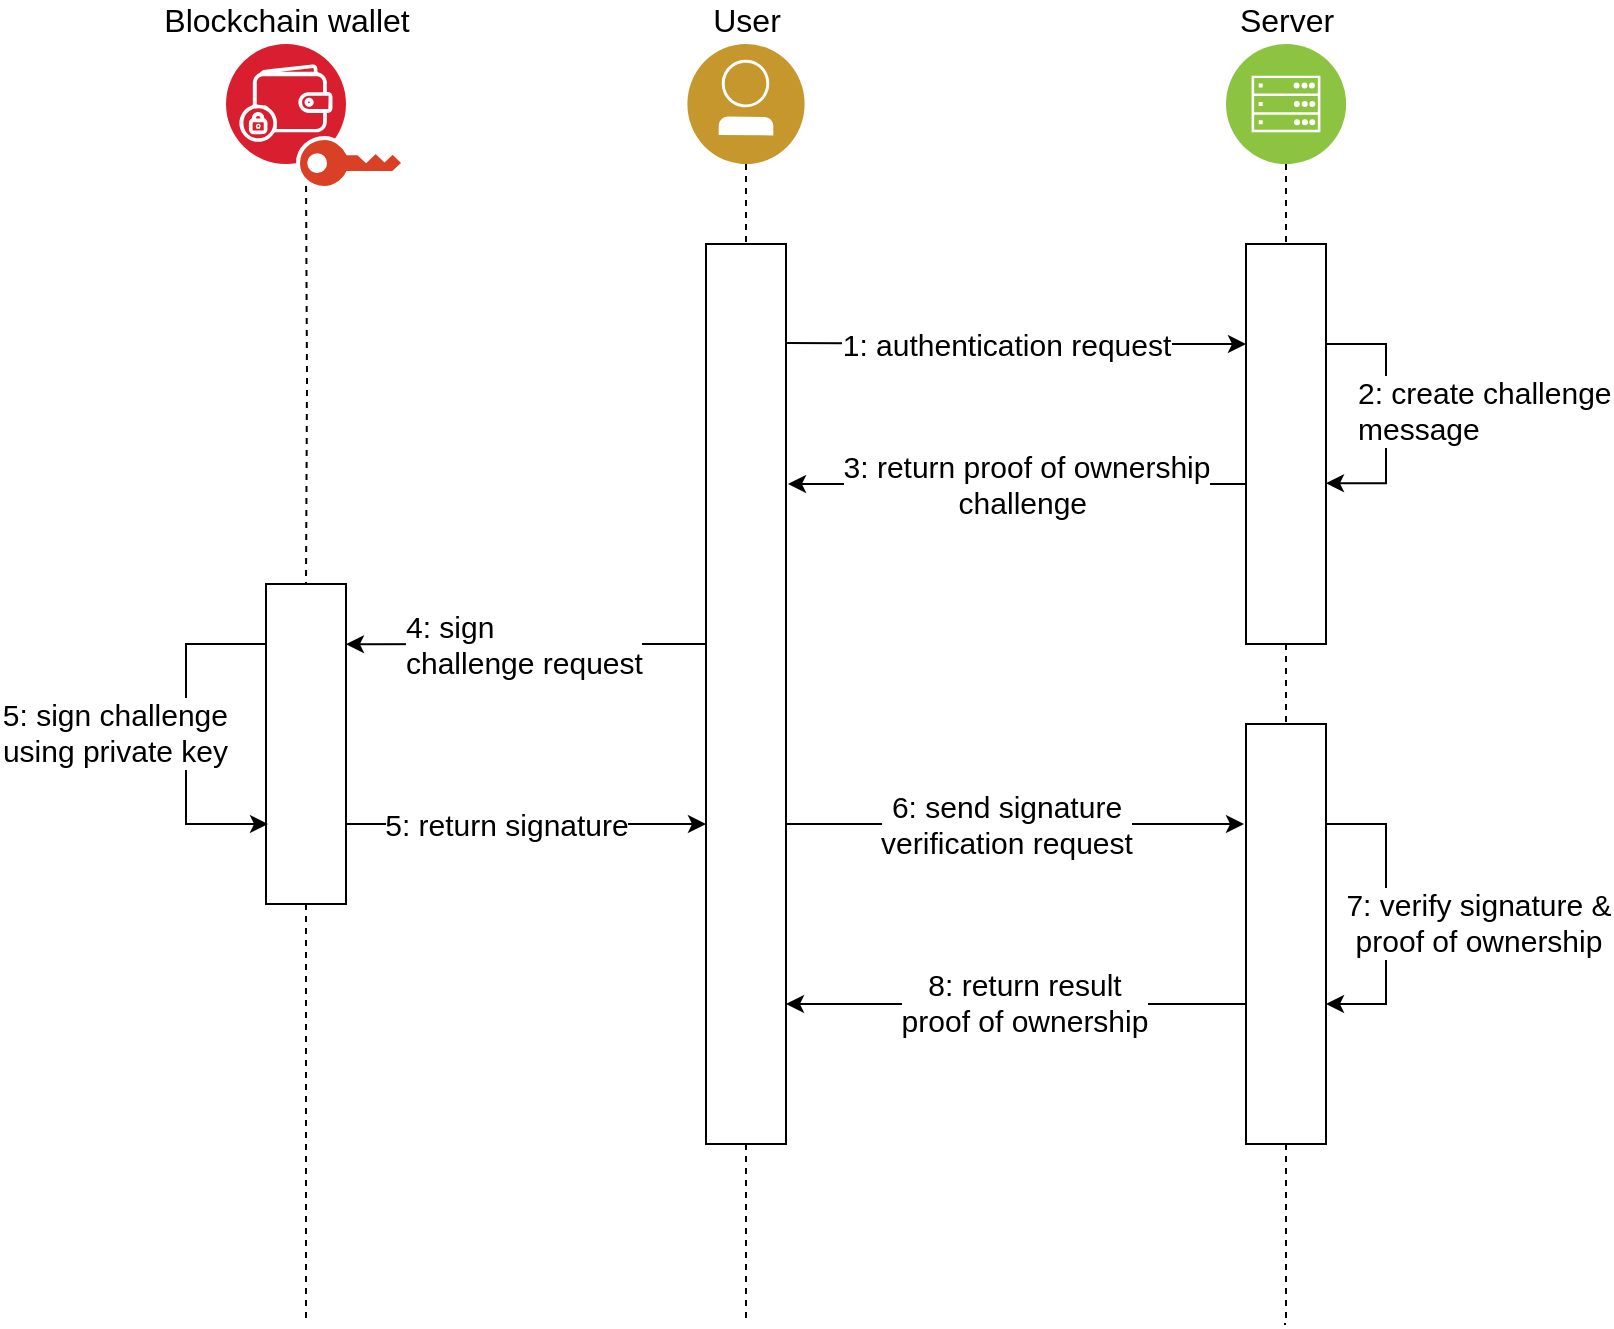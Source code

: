 <mxfile version="21.6.8" type="device">
  <diagram name="Seite-1" id="ZQ3ikfZNi-QzSDGIb_J3">
    <mxGraphModel dx="733" dy="1170" grid="1" gridSize="10" guides="1" tooltips="1" connect="1" arrows="1" fold="1" page="1" pageScale="1" pageWidth="827" pageHeight="1169" math="0" shadow="0">
      <root>
        <mxCell id="0" />
        <mxCell id="1" parent="0" />
        <mxCell id="HoBC95rg8Yf5UBeSWaIH-42" style="edgeStyle=orthogonalEdgeStyle;rounded=0;orthogonalLoop=1;jettySize=auto;html=1;endArrow=none;endFill=0;dashed=1;" parent="1" source="HoBC95rg8Yf5UBeSWaIH-72" edge="1">
          <mxGeometry relative="1" as="geometry">
            <mxPoint x="1479" y="905" as="targetPoint" />
            <Array as="points">
              <mxPoint x="1480" y="895" />
              <mxPoint x="1480" y="895" />
            </Array>
          </mxGeometry>
        </mxCell>
        <mxCell id="HoBC95rg8Yf5UBeSWaIH-43" value="&lt;font style=&quot;font-size: 16px;&quot;&gt;Server&lt;/font&gt;" style="image;aspect=fixed;perimeter=ellipsePerimeter;html=1;align=center;shadow=0;dashed=0;fontColor=#000000;labelBackgroundColor=none;fontSize=12;spacingTop=3;image=img/lib/ibm/infrastructure/mobile_backend.svg;labelPosition=center;verticalLabelPosition=top;verticalAlign=bottom;" parent="1" vertex="1">
          <mxGeometry x="1450" y="265" width="60" height="60" as="geometry" />
        </mxCell>
        <mxCell id="HoBC95rg8Yf5UBeSWaIH-44" style="edgeStyle=orthogonalEdgeStyle;rounded=0;orthogonalLoop=1;jettySize=auto;html=1;endArrow=none;endFill=0;dashed=1;" parent="1" source="HoBC95rg8Yf5UBeSWaIH-53" edge="1">
          <mxGeometry relative="1" as="geometry">
            <mxPoint x="1210" y="905" as="targetPoint" />
          </mxGeometry>
        </mxCell>
        <mxCell id="HoBC95rg8Yf5UBeSWaIH-45" value="&lt;font style=&quot;font-size: 16px;&quot;&gt;User&lt;/font&gt;" style="image;aspect=fixed;perimeter=ellipsePerimeter;html=1;align=center;shadow=0;dashed=0;fontColor=#000000;labelBackgroundColor=none;fontSize=12;spacingTop=3;image=img/lib/ibm/blockchain/blockchain_developer.svg;labelPosition=center;verticalLabelPosition=top;verticalAlign=bottom;" parent="1" vertex="1">
          <mxGeometry x="1180" y="265" width="60" height="60" as="geometry" />
        </mxCell>
        <mxCell id="HoBC95rg8Yf5UBeSWaIH-46" value="" style="edgeStyle=orthogonalEdgeStyle;rounded=0;orthogonalLoop=1;jettySize=auto;html=1;endArrow=none;endFill=0;dashed=1;" parent="1" source="HoBC95rg8Yf5UBeSWaIH-45" target="HoBC95rg8Yf5UBeSWaIH-53" edge="1">
          <mxGeometry relative="1" as="geometry">
            <mxPoint x="1210" y="895" as="targetPoint" />
            <mxPoint x="1210" y="325" as="sourcePoint" />
          </mxGeometry>
        </mxCell>
        <mxCell id="HoBC95rg8Yf5UBeSWaIH-53" value="" style="rounded=0;whiteSpace=wrap;html=1;" parent="1" vertex="1">
          <mxGeometry x="1190" y="365" width="40" height="450" as="geometry" />
        </mxCell>
        <mxCell id="HoBC95rg8Yf5UBeSWaIH-54" value="" style="edgeStyle=orthogonalEdgeStyle;rounded=0;orthogonalLoop=1;jettySize=auto;html=1;endArrow=none;endFill=0;dashed=1;" parent="1" source="HoBC95rg8Yf5UBeSWaIH-43" target="HoBC95rg8Yf5UBeSWaIH-57" edge="1">
          <mxGeometry relative="1" as="geometry">
            <mxPoint x="1480" y="905" as="targetPoint" />
            <mxPoint x="1480" y="325" as="sourcePoint" />
          </mxGeometry>
        </mxCell>
        <mxCell id="HoBC95rg8Yf5UBeSWaIH-76" style="edgeStyle=orthogonalEdgeStyle;rounded=0;orthogonalLoop=1;jettySize=auto;html=1;exitX=0;exitY=0.25;exitDx=0;exitDy=0;entryX=1.014;entryY=0.11;entryDx=0;entryDy=0;entryPerimeter=0;startArrow=classic;startFill=1;endArrow=none;endFill=0;" parent="1" source="HoBC95rg8Yf5UBeSWaIH-57" target="HoBC95rg8Yf5UBeSWaIH-53" edge="1">
          <mxGeometry relative="1" as="geometry" />
        </mxCell>
        <mxCell id="HoBC95rg8Yf5UBeSWaIH-77" value="&lt;font style=&quot;font-size: 15px;&quot;&gt;1: authentication request&lt;/font&gt;" style="edgeLabel;html=1;align=center;verticalAlign=middle;resizable=0;points=[];fontSize=15;" parent="HoBC95rg8Yf5UBeSWaIH-76" vertex="1" connectable="0">
          <mxGeometry x="-0.083" relative="1" as="geometry">
            <mxPoint x="-15" as="offset" />
          </mxGeometry>
        </mxCell>
        <mxCell id="HoBC95rg8Yf5UBeSWaIH-80" style="edgeStyle=orthogonalEdgeStyle;rounded=0;orthogonalLoop=1;jettySize=auto;html=1;exitX=0;exitY=0.5;exitDx=0;exitDy=0;" parent="1" source="HoBC95rg8Yf5UBeSWaIH-57" edge="1">
          <mxGeometry relative="1" as="geometry">
            <mxPoint x="1231" y="485" as="targetPoint" />
            <Array as="points">
              <mxPoint x="1460" y="485" />
              <mxPoint x="1231" y="485" />
            </Array>
          </mxGeometry>
        </mxCell>
        <mxCell id="HoBC95rg8Yf5UBeSWaIH-81" value="&lt;font style=&quot;font-size: 15px;&quot;&gt;3: return proof of ownership&lt;br style=&quot;font-size: 15px;&quot;&gt;challenge&amp;nbsp;&lt;/font&gt;" style="edgeLabel;html=1;align=center;verticalAlign=middle;resizable=0;points=[];fontSize=15;" parent="HoBC95rg8Yf5UBeSWaIH-80" vertex="1" connectable="0">
          <mxGeometry x="-0.094" y="-2" relative="1" as="geometry">
            <mxPoint x="-17" y="2" as="offset" />
          </mxGeometry>
        </mxCell>
        <mxCell id="HoBC95rg8Yf5UBeSWaIH-57" value="" style="rounded=0;whiteSpace=wrap;html=1;" parent="1" vertex="1">
          <mxGeometry x="1460" y="365" width="40" height="200" as="geometry" />
        </mxCell>
        <mxCell id="HoBC95rg8Yf5UBeSWaIH-60" style="edgeStyle=orthogonalEdgeStyle;rounded=0;orthogonalLoop=1;jettySize=auto;html=1;endArrow=none;endFill=0;dashed=1;" parent="1" source="HoBC95rg8Yf5UBeSWaIH-63" edge="1">
          <mxGeometry relative="1" as="geometry">
            <mxPoint x="990" y="905" as="targetPoint" />
          </mxGeometry>
        </mxCell>
        <mxCell id="HoBC95rg8Yf5UBeSWaIH-86" style="edgeStyle=orthogonalEdgeStyle;rounded=0;orthogonalLoop=1;jettySize=auto;html=1;exitX=1;exitY=0.75;exitDx=0;exitDy=0;" parent="1" source="HoBC95rg8Yf5UBeSWaIH-63" edge="1">
          <mxGeometry relative="1" as="geometry">
            <mxPoint x="1190" y="655" as="targetPoint" />
            <Array as="points">
              <mxPoint x="1010" y="655" />
              <mxPoint x="1190" y="655" />
            </Array>
          </mxGeometry>
        </mxCell>
        <mxCell id="HoBC95rg8Yf5UBeSWaIH-87" value="&lt;font style=&quot;font-size: 15px;&quot;&gt;5: return signature&lt;/font&gt;" style="edgeLabel;html=1;align=center;verticalAlign=middle;resizable=0;points=[];fontSize=15;" parent="HoBC95rg8Yf5UBeSWaIH-86" vertex="1" connectable="0">
          <mxGeometry x="-0.427" y="-1" relative="1" as="geometry">
            <mxPoint x="28" y="-1" as="offset" />
          </mxGeometry>
        </mxCell>
        <mxCell id="HoBC95rg8Yf5UBeSWaIH-63" value="" style="rounded=0;whiteSpace=wrap;html=1;" parent="1" vertex="1">
          <mxGeometry x="970" y="535" width="40" height="160" as="geometry" />
        </mxCell>
        <mxCell id="HoBC95rg8Yf5UBeSWaIH-82" value="&lt;font style=&quot;font-size: 15px;&quot;&gt;4: sign&lt;br style=&quot;border-color: var(--border-color);&quot;&gt;challenge request&lt;/font&gt;" style="edgeStyle=orthogonalEdgeStyle;rounded=0;orthogonalLoop=1;jettySize=auto;html=1;entryX=1;entryY=0.188;entryDx=0;entryDy=0;entryPerimeter=0;align=left;" parent="1" source="HoBC95rg8Yf5UBeSWaIH-53" target="HoBC95rg8Yf5UBeSWaIH-63" edge="1">
          <mxGeometry x="0.689" relative="1" as="geometry">
            <Array as="points">
              <mxPoint x="1140" y="565" />
              <mxPoint x="1140" y="565" />
            </Array>
            <mxPoint as="offset" />
          </mxGeometry>
        </mxCell>
        <mxCell id="HoBC95rg8Yf5UBeSWaIH-64" value="" style="edgeStyle=orthogonalEdgeStyle;rounded=0;orthogonalLoop=1;jettySize=auto;html=1;endArrow=none;endFill=0;dashed=1;" parent="1" target="HoBC95rg8Yf5UBeSWaIH-63" edge="1">
          <mxGeometry relative="1" as="geometry">
            <mxPoint x="1250" y="970" as="targetPoint" />
            <mxPoint x="990" y="330" as="sourcePoint" />
          </mxGeometry>
        </mxCell>
        <mxCell id="HoBC95rg8Yf5UBeSWaIH-65" value="" style="group;movable=1;resizable=1;rotatable=1;deletable=1;editable=1;locked=0;connectable=1;" parent="1" vertex="1" connectable="0">
          <mxGeometry x="950" y="265" width="89" height="72" as="geometry" />
        </mxCell>
        <mxCell id="HoBC95rg8Yf5UBeSWaIH-66" value="&lt;font style=&quot;font-size: 16px;&quot;&gt;Blockchain wallet&lt;/font&gt;" style="image;aspect=fixed;perimeter=ellipsePerimeter;html=1;align=center;shadow=0;dashed=0;fontColor=#000000;labelBackgroundColor=none;fontSize=12;spacingTop=3;image=img/lib/ibm/blockchain/wallet.svg;labelPosition=center;verticalLabelPosition=top;verticalAlign=bottom;" parent="HoBC95rg8Yf5UBeSWaIH-65" vertex="1">
          <mxGeometry width="60" height="60" as="geometry" />
        </mxCell>
        <mxCell id="HoBC95rg8Yf5UBeSWaIH-67" value="" style="sketch=0;pointerEvents=1;shadow=0;dashed=0;html=1;strokeColor=#FFFFFF;labelPosition=center;verticalLabelPosition=bottom;verticalAlign=top;outlineConnect=0;align=center;shape=mxgraph.office.security.key_permissions;fillColor=#DA4026;rotation=-90;strokeWidth=2;" parent="HoBC95rg8Yf5UBeSWaIH-65" vertex="1">
          <mxGeometry x="50" y="33" width="25" height="53" as="geometry" />
        </mxCell>
        <mxCell id="HoBC95rg8Yf5UBeSWaIH-78" style="edgeStyle=orthogonalEdgeStyle;rounded=0;orthogonalLoop=1;jettySize=auto;html=1;exitX=1;exitY=0.25;exitDx=0;exitDy=0;entryX=1;entryY=0.598;entryDx=0;entryDy=0;entryPerimeter=0;" parent="1" source="HoBC95rg8Yf5UBeSWaIH-57" target="HoBC95rg8Yf5UBeSWaIH-57" edge="1">
          <mxGeometry relative="1" as="geometry">
            <mxPoint x="1500" y="405.05" as="sourcePoint" />
            <mxPoint x="1510" y="485" as="targetPoint" />
            <Array as="points">
              <mxPoint x="1530" y="415" />
              <mxPoint x="1530" y="485" />
            </Array>
          </mxGeometry>
        </mxCell>
        <mxCell id="HoBC95rg8Yf5UBeSWaIH-79" value="&lt;font style=&quot;font-size: 15px;&quot;&gt;2: create challenge&lt;br style=&quot;font-size: 15px;&quot;&gt;message&lt;/font&gt;" style="edgeLabel;html=1;align=left;verticalAlign=middle;resizable=0;points=[];labelPosition=right;verticalLabelPosition=middle;fontSize=15;" parent="HoBC95rg8Yf5UBeSWaIH-78" vertex="1" connectable="0">
          <mxGeometry y="4" relative="1" as="geometry">
            <mxPoint x="-20" y="-2" as="offset" />
          </mxGeometry>
        </mxCell>
        <mxCell id="HoBC95rg8Yf5UBeSWaIH-84" style="edgeStyle=orthogonalEdgeStyle;rounded=0;orthogonalLoop=1;jettySize=auto;html=1;" parent="1" edge="1">
          <mxGeometry relative="1" as="geometry">
            <mxPoint x="970" y="565" as="sourcePoint" />
            <mxPoint x="971" y="655" as="targetPoint" />
            <Array as="points">
              <mxPoint x="930" y="565" />
              <mxPoint x="930" y="655" />
              <mxPoint x="971" y="655" />
            </Array>
          </mxGeometry>
        </mxCell>
        <mxCell id="HoBC95rg8Yf5UBeSWaIH-85" value="&lt;font style=&quot;font-size: 15px;&quot;&gt;5: sign challenge &lt;br style=&quot;font-size: 15px;&quot;&gt;&lt;span style=&quot;text-align: left; font-size: 15px;&quot;&gt;using private key&lt;/span&gt;&lt;/font&gt;" style="edgeLabel;html=1;align=right;verticalAlign=middle;resizable=0;points=[];labelPosition=left;verticalLabelPosition=middle;fontSize=15;" parent="HoBC95rg8Yf5UBeSWaIH-84" vertex="1" connectable="0">
          <mxGeometry x="0.063" y="2" relative="1" as="geometry">
            <mxPoint x="19" y="-7" as="offset" />
          </mxGeometry>
        </mxCell>
        <mxCell id="HoBC95rg8Yf5UBeSWaIH-88" value="" style="edgeStyle=orthogonalEdgeStyle;rounded=0;orthogonalLoop=1;jettySize=auto;html=1;endArrow=none;endFill=0;dashed=1;" parent="1" source="HoBC95rg8Yf5UBeSWaIH-57" target="HoBC95rg8Yf5UBeSWaIH-72" edge="1">
          <mxGeometry relative="1" as="geometry">
            <mxPoint x="1480" y="905" as="targetPoint" />
            <Array as="points" />
            <mxPoint x="1480" y="565" as="sourcePoint" />
          </mxGeometry>
        </mxCell>
        <mxCell id="HoBC95rg8Yf5UBeSWaIH-93" style="edgeStyle=orthogonalEdgeStyle;rounded=0;orthogonalLoop=1;jettySize=auto;html=1;exitX=0.007;exitY=0.699;exitDx=0;exitDy=0;exitPerimeter=0;" parent="1" source="HoBC95rg8Yf5UBeSWaIH-72" edge="1">
          <mxGeometry relative="1" as="geometry">
            <mxPoint x="1230" y="745" as="targetPoint" />
            <Array as="points">
              <mxPoint x="1460" y="745" />
            </Array>
          </mxGeometry>
        </mxCell>
        <mxCell id="HoBC95rg8Yf5UBeSWaIH-94" value="&lt;font style=&quot;font-size: 15px;&quot;&gt;8: return result&lt;br style=&quot;font-size: 15px;&quot;&gt;proof of ownership&lt;/font&gt;" style="edgeLabel;html=1;align=center;verticalAlign=middle;resizable=0;points=[];fontSize=15;" parent="HoBC95rg8Yf5UBeSWaIH-93" vertex="1" connectable="0">
          <mxGeometry x="0.101" y="4" relative="1" as="geometry">
            <mxPoint x="12" y="-5" as="offset" />
          </mxGeometry>
        </mxCell>
        <mxCell id="HoBC95rg8Yf5UBeSWaIH-72" value="" style="rounded=0;whiteSpace=wrap;html=1;" parent="1" vertex="1">
          <mxGeometry x="1460" y="605" width="40" height="210" as="geometry" />
        </mxCell>
        <mxCell id="HoBC95rg8Yf5UBeSWaIH-89" style="edgeStyle=orthogonalEdgeStyle;rounded=0;orthogonalLoop=1;jettySize=auto;html=1;" parent="1" source="HoBC95rg8Yf5UBeSWaIH-53" edge="1">
          <mxGeometry relative="1" as="geometry">
            <mxPoint x="1459" y="655" as="targetPoint" />
            <Array as="points">
              <mxPoint x="1290" y="655" />
              <mxPoint x="1290" y="655" />
            </Array>
          </mxGeometry>
        </mxCell>
        <mxCell id="HoBC95rg8Yf5UBeSWaIH-90" value="&lt;font style=&quot;font-size: 15px;&quot;&gt;6: send signature&lt;br style=&quot;font-size: 15px;&quot;&gt;verification request&lt;/font&gt;" style="edgeLabel;html=1;align=center;verticalAlign=middle;resizable=0;points=[];fontSize=15;" parent="HoBC95rg8Yf5UBeSWaIH-89" vertex="1" connectable="0">
          <mxGeometry x="-0.2" y="2" relative="1" as="geometry">
            <mxPoint x="18" y="2" as="offset" />
          </mxGeometry>
        </mxCell>
        <mxCell id="HoBC95rg8Yf5UBeSWaIH-91" style="edgeStyle=orthogonalEdgeStyle;rounded=0;orthogonalLoop=1;jettySize=auto;html=1;exitX=1;exitY=0.25;exitDx=0;exitDy=0;" parent="1" source="HoBC95rg8Yf5UBeSWaIH-72" edge="1">
          <mxGeometry relative="1" as="geometry">
            <mxPoint x="1500" y="745" as="targetPoint" />
            <Array as="points">
              <mxPoint x="1530" y="655" />
              <mxPoint x="1530" y="745" />
            </Array>
          </mxGeometry>
        </mxCell>
        <mxCell id="HoBC95rg8Yf5UBeSWaIH-92" value="7: verify signature &amp;amp;&lt;br style=&quot;border-color: var(--border-color); text-align: left; font-size: 15px;&quot;&gt;&lt;span style=&quot;text-align: left; font-size: 15px;&quot;&gt;proof of ownership&lt;/span&gt;" style="edgeLabel;html=1;align=center;verticalAlign=middle;resizable=0;points=[];fontSize=15;" parent="HoBC95rg8Yf5UBeSWaIH-91" vertex="1" connectable="0">
          <mxGeometry x="0.054" y="1" relative="1" as="geometry">
            <mxPoint x="45" y="1" as="offset" />
          </mxGeometry>
        </mxCell>
      </root>
    </mxGraphModel>
  </diagram>
</mxfile>
